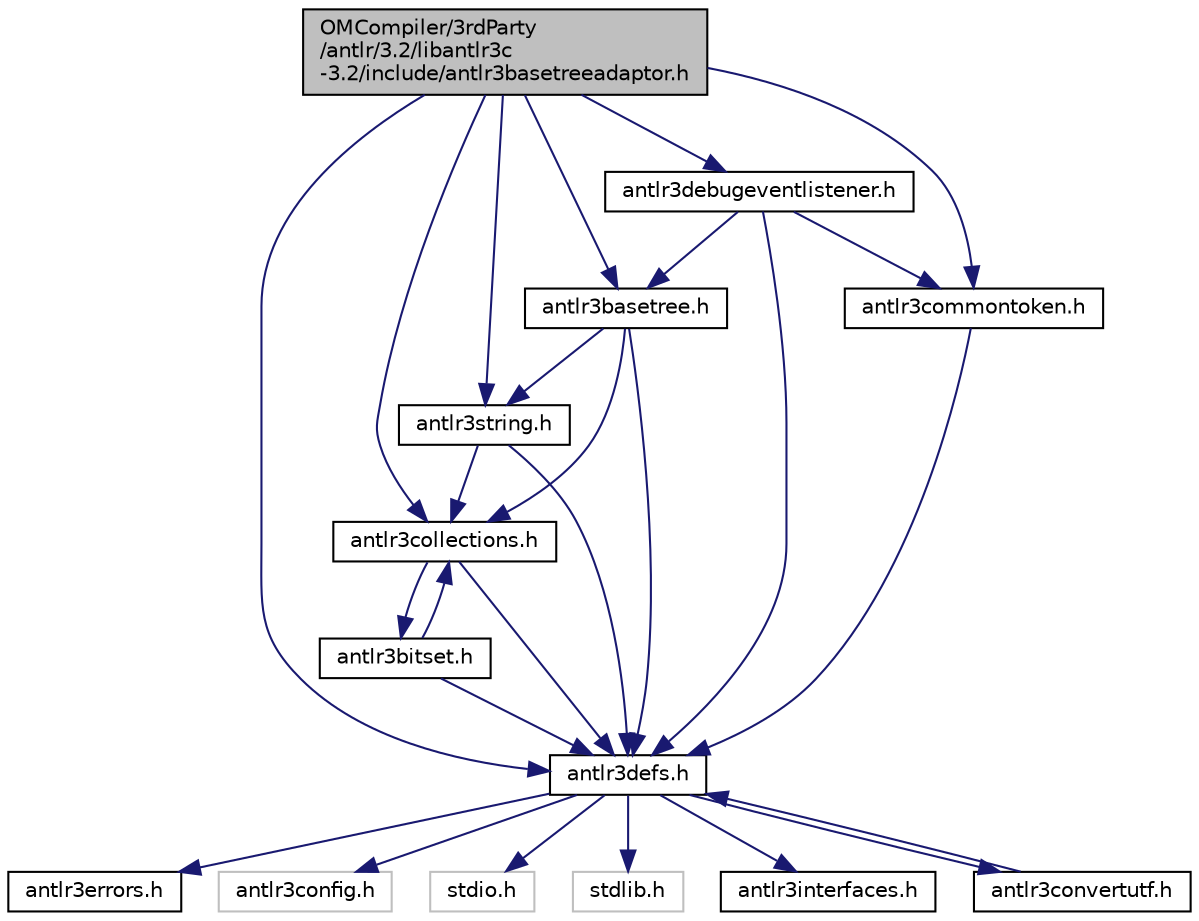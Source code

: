 digraph "OMCompiler/3rdParty/antlr/3.2/libantlr3c-3.2/include/antlr3basetreeadaptor.h"
{
  edge [fontname="Helvetica",fontsize="10",labelfontname="Helvetica",labelfontsize="10"];
  node [fontname="Helvetica",fontsize="10",shape=record];
  Node0 [label="OMCompiler/3rdParty\l/antlr/3.2/libantlr3c\l-3.2/include/antlr3basetreeadaptor.h",height=0.2,width=0.4,color="black", fillcolor="grey75", style="filled", fontcolor="black"];
  Node0 -> Node1 [color="midnightblue",fontsize="10",style="solid",fontname="Helvetica"];
  Node1 [label="antlr3defs.h",height=0.2,width=0.4,color="black", fillcolor="white", style="filled",URL="$d9/d82/antlr3defs_8h.html"];
  Node1 -> Node2 [color="midnightblue",fontsize="10",style="solid",fontname="Helvetica"];
  Node2 [label="antlr3errors.h",height=0.2,width=0.4,color="black", fillcolor="white", style="filled",URL="$d4/dc1/antlr3errors_8h.html"];
  Node1 -> Node3 [color="midnightblue",fontsize="10",style="solid",fontname="Helvetica"];
  Node3 [label="antlr3config.h",height=0.2,width=0.4,color="grey75", fillcolor="white", style="filled"];
  Node1 -> Node4 [color="midnightblue",fontsize="10",style="solid",fontname="Helvetica"];
  Node4 [label="stdio.h",height=0.2,width=0.4,color="grey75", fillcolor="white", style="filled"];
  Node1 -> Node5 [color="midnightblue",fontsize="10",style="solid",fontname="Helvetica"];
  Node5 [label="stdlib.h",height=0.2,width=0.4,color="grey75", fillcolor="white", style="filled"];
  Node1 -> Node6 [color="midnightblue",fontsize="10",style="solid",fontname="Helvetica"];
  Node6 [label="antlr3interfaces.h",height=0.2,width=0.4,color="black", fillcolor="white", style="filled",URL="$dd/de1/antlr3interfaces_8h.html"];
  Node1 -> Node7 [color="midnightblue",fontsize="10",style="solid",fontname="Helvetica"];
  Node7 [label="antlr3convertutf.h",height=0.2,width=0.4,color="black", fillcolor="white", style="filled",URL="$d1/dd6/antlr3convertutf_8h.html"];
  Node7 -> Node1 [color="midnightblue",fontsize="10",style="solid",fontname="Helvetica"];
  Node0 -> Node8 [color="midnightblue",fontsize="10",style="solid",fontname="Helvetica"];
  Node8 [label="antlr3collections.h",height=0.2,width=0.4,color="black", fillcolor="white", style="filled",URL="$de/d72/antlr3collections_8h.html"];
  Node8 -> Node1 [color="midnightblue",fontsize="10",style="solid",fontname="Helvetica"];
  Node8 -> Node9 [color="midnightblue",fontsize="10",style="solid",fontname="Helvetica"];
  Node9 [label="antlr3bitset.h",height=0.2,width=0.4,color="black", fillcolor="white", style="filled",URL="$d9/d8f/antlr3bitset_8h.html"];
  Node9 -> Node1 [color="midnightblue",fontsize="10",style="solid",fontname="Helvetica"];
  Node9 -> Node8 [color="midnightblue",fontsize="10",style="solid",fontname="Helvetica"];
  Node0 -> Node10 [color="midnightblue",fontsize="10",style="solid",fontname="Helvetica"];
  Node10 [label="antlr3string.h",height=0.2,width=0.4,color="black", fillcolor="white", style="filled",URL="$d5/d77/antlr3string_8h.html"];
  Node10 -> Node1 [color="midnightblue",fontsize="10",style="solid",fontname="Helvetica"];
  Node10 -> Node8 [color="midnightblue",fontsize="10",style="solid",fontname="Helvetica"];
  Node0 -> Node11 [color="midnightblue",fontsize="10",style="solid",fontname="Helvetica"];
  Node11 [label="antlr3basetree.h",height=0.2,width=0.4,color="black", fillcolor="white", style="filled",URL="$d5/d25/antlr3basetree_8h.html"];
  Node11 -> Node1 [color="midnightblue",fontsize="10",style="solid",fontname="Helvetica"];
  Node11 -> Node8 [color="midnightblue",fontsize="10",style="solid",fontname="Helvetica"];
  Node11 -> Node10 [color="midnightblue",fontsize="10",style="solid",fontname="Helvetica"];
  Node0 -> Node12 [color="midnightblue",fontsize="10",style="solid",fontname="Helvetica"];
  Node12 [label="antlr3commontoken.h",height=0.2,width=0.4,color="black", fillcolor="white", style="filled",URL="$d5/d09/antlr3commontoken_8h.html",tooltip="Defines the interface for a common token. "];
  Node12 -> Node1 [color="midnightblue",fontsize="10",style="solid",fontname="Helvetica"];
  Node0 -> Node13 [color="midnightblue",fontsize="10",style="solid",fontname="Helvetica"];
  Node13 [label="antlr3debugeventlistener.h",height=0.2,width=0.4,color="black", fillcolor="white", style="filled",URL="$dc/d08/antlr3debugeventlistener_8h.html"];
  Node13 -> Node1 [color="midnightblue",fontsize="10",style="solid",fontname="Helvetica"];
  Node13 -> Node11 [color="midnightblue",fontsize="10",style="solid",fontname="Helvetica"];
  Node13 -> Node12 [color="midnightblue",fontsize="10",style="solid",fontname="Helvetica"];
}
